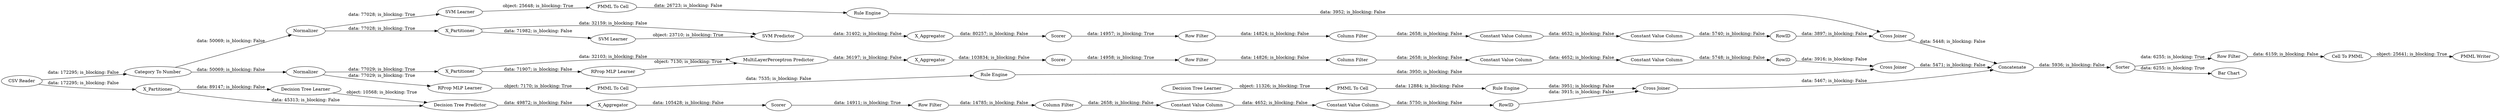 digraph {
	"-3229089307230640443_52" [label=Sorter]
	"-2442756171336591012_39" [label="Cross Joiner"]
	"-5588330303074814254_31" [label="Decision Tree Learner"]
	"4914456577680147628_38" [label="Cross Joiner"]
	"-5563817348109403464_35" [label="Rule Engine"]
	"-3229089307230640443_61" [label="PMML Writer"]
	"-2442756171336591012_7" [label=X_Aggregator]
	"-3229089307230640443_54" [label="Cell To PMML"]
	"5471071404666444481_293" [label=RowID]
	"5471071404666444481_9" [label="Row Filter"]
	"4914456577680147628_2" [label=X_Partitioner]
	"4914456577680147628_39" [label=Normalizer]
	"-5588330303074814254_2" [label=X_Partitioner]
	"-2442756171336591012_40" [label=Normalizer]
	"5031739509193835767_34" [label="Rule Engine"]
	"5471071404666444481_294" [label="Column Filter"]
	"827280612669691852_28" [label="PMML To Cell"]
	"-2442756171336591012_32" [label="SVM Predictor"]
	"-3376323789557529319_9" [label="Row Filter"]
	"-3376323789557529319_290" [label="Constant Value Column"]
	"-5588330303074814254_39" [label=Scorer]
	"-2442756171336591012_2" [label=X_Partitioner]
	"-5563817348109403464_33" [label="SVM Learner"]
	"-3229089307230640443_58" [label="Category To Number"]
	"2670888811775184608_290" [label="Constant Value Column"]
	"4914456577680147628_40" [label=Scorer]
	"827280612669691852_33" [label="Decision Tree Learner"]
	"-5563817348109403464_34" [label="PMML To Cell"]
	"-3229089307230640443_60" [label=Concatenate]
	"-2442756171336591012_31" [label="SVM Learner"]
	"5471071404666444481_292" [label="Constant Value Column"]
	"2670888811775184608_292" [label="Constant Value Column"]
	"-5588330303074814254_32" [label="Decision Tree Predictor"]
	"4914456577680147628_31" [label="RProp MLP Learner"]
	"-3229089307230640443_53" [label="Row Filter"]
	"827280612669691852_34" [label="Rule Engine"]
	"-3376323789557529319_294" [label="Column Filter"]
	"5031739509193835767_35" [label="RProp MLP Learner"]
	"4914456577680147628_7" [label=X_Aggregator]
	"2670888811775184608_293" [label=RowID]
	"-3229089307230640443_62" [label="CSV Reader"]
	"-2442756171336591012_41" [label=Scorer]
	"5471071404666444481_290" [label="Constant Value Column"]
	"-3229089307230640443_63" [label="Bar Chart"]
	"-3376323789557529319_292" [label="Constant Value Column"]
	"2670888811775184608_294" [label="Column Filter"]
	"4914456577680147628_32" [label="MultiLayerPerceptron Predictor"]
	"-5588330303074814254_7" [label=X_Aggregator]
	"2670888811775184608_9" [label="Row Filter"]
	"-5588330303074814254_38" [label="Cross Joiner"]
	"-3376323789557529319_293" [label=RowID]
	"5031739509193835767_22" [label="PMML To Cell"]
	"5471071404666444481_290" -> "5471071404666444481_292" [label="data: 4652; is_blocking: False"]
	"-3229089307230640443_60" -> "-3229089307230640443_52" [label="data: 5936; is_blocking: False"]
	"5471071404666444481_294" -> "5471071404666444481_290" [label="data: 2658; is_blocking: False"]
	"-2442756171336591012_7" -> "-2442756171336591012_41" [label="data: 80257; is_blocking: False"]
	"4914456577680147628_2" -> "4914456577680147628_32" [label="data: 32103; is_blocking: False"]
	"-2442756171336591012_40" -> "-2442756171336591012_2" [label="data: 77028; is_blocking: True"]
	"-3229089307230640443_52" -> "-3229089307230640443_53" [label="data: 6255; is_blocking: True"]
	"827280612669691852_28" -> "827280612669691852_34" [label="data: 12884; is_blocking: False"]
	"-2442756171336591012_41" -> "2670888811775184608_9" [label="data: 14957; is_blocking: True"]
	"-5588330303074814254_7" -> "-5588330303074814254_39" [label="data: 105428; is_blocking: False"]
	"-5588330303074814254_31" -> "-5588330303074814254_32" [label="object: 10568; is_blocking: True"]
	"-3376323789557529319_290" -> "-3376323789557529319_292" [label="data: 4652; is_blocking: False"]
	"2670888811775184608_293" -> "-2442756171336591012_39" [label="data: 3897; is_blocking: False"]
	"-5588330303074814254_2" -> "-5588330303074814254_32" [label="data: 45313; is_blocking: False"]
	"-3229089307230640443_58" -> "4914456577680147628_39" [label="data: 50069; is_blocking: False"]
	"5471071404666444481_9" -> "5471071404666444481_294" [label="data: 14826; is_blocking: False"]
	"-3376323789557529319_294" -> "-3376323789557529319_290" [label="data: 2658; is_blocking: False"]
	"4914456577680147628_38" -> "-3229089307230640443_60" [label="data: 5471; is_blocking: False"]
	"-3229089307230640443_62" -> "-5588330303074814254_2" [label="data: 172295; is_blocking: False"]
	"-3229089307230640443_62" -> "-3229089307230640443_58" [label="data: 172295; is_blocking: False"]
	"-2442756171336591012_31" -> "-2442756171336591012_32" [label="object: 23710; is_blocking: True"]
	"-5563817348109403464_33" -> "-5563817348109403464_34" [label="object: 25648; is_blocking: True"]
	"5031739509193835767_34" -> "4914456577680147628_38" [label="data: 3950; is_blocking: False"]
	"4914456577680147628_31" -> "4914456577680147628_32" [label="object: 7130; is_blocking: True"]
	"-3376323789557529319_293" -> "-5588330303074814254_38" [label="data: 3915; is_blocking: False"]
	"2670888811775184608_290" -> "2670888811775184608_292" [label="data: 4632; is_blocking: False"]
	"827280612669691852_34" -> "-5588330303074814254_38" [label="data: 3951; is_blocking: False"]
	"2670888811775184608_294" -> "2670888811775184608_290" [label="data: 2658; is_blocking: False"]
	"-2442756171336591012_39" -> "-3229089307230640443_60" [label="data: 5448; is_blocking: False"]
	"4914456577680147628_39" -> "4914456577680147628_2" [label="data: 77029; is_blocking: True"]
	"-3229089307230640443_58" -> "-2442756171336591012_40" [label="data: 50069; is_blocking: False"]
	"5031739509193835767_22" -> "5031739509193835767_34" [label="data: 7535; is_blocking: False"]
	"4914456577680147628_2" -> "4914456577680147628_31" [label="data: 71907; is_blocking: False"]
	"2670888811775184608_9" -> "2670888811775184608_294" [label="data: 14824; is_blocking: False"]
	"2670888811775184608_292" -> "2670888811775184608_293" [label="data: 5740; is_blocking: False"]
	"-3376323789557529319_9" -> "-3376323789557529319_294" [label="data: 14785; is_blocking: False"]
	"5471071404666444481_292" -> "5471071404666444481_293" [label="data: 5748; is_blocking: False"]
	"4914456577680147628_7" -> "4914456577680147628_40" [label="data: 103834; is_blocking: False"]
	"-2442756171336591012_2" -> "-2442756171336591012_31" [label="data: 71982; is_blocking: False"]
	"-2442756171336591012_40" -> "-5563817348109403464_33" [label="data: 77028; is_blocking: True"]
	"4914456577680147628_39" -> "5031739509193835767_35" [label="data: 77029; is_blocking: True"]
	"-3376323789557529319_292" -> "-3376323789557529319_293" [label="data: 5750; is_blocking: False"]
	"-5563817348109403464_35" -> "-2442756171336591012_39" [label="data: 3952; is_blocking: False"]
	"-3229089307230640443_52" -> "-3229089307230640443_63" [label="data: 6255; is_blocking: True"]
	"827280612669691852_33" -> "827280612669691852_28" [label="object: 11326; is_blocking: True"]
	"-3229089307230640443_53" -> "-3229089307230640443_54" [label="data: 6159; is_blocking: False"]
	"-2442756171336591012_2" -> "-2442756171336591012_32" [label="data: 32159; is_blocking: False"]
	"4914456577680147628_32" -> "4914456577680147628_7" [label="data: 36197; is_blocking: False"]
	"-3229089307230640443_54" -> "-3229089307230640443_61" [label="object: 25641; is_blocking: True"]
	"5471071404666444481_293" -> "4914456577680147628_38" [label="data: 3916; is_blocking: False"]
	"4914456577680147628_40" -> "5471071404666444481_9" [label="data: 14958; is_blocking: True"]
	"-5588330303074814254_39" -> "-3376323789557529319_9" [label="data: 14911; is_blocking: True"]
	"-2442756171336591012_32" -> "-2442756171336591012_7" [label="data: 31402; is_blocking: False"]
	"-5563817348109403464_34" -> "-5563817348109403464_35" [label="data: 26723; is_blocking: False"]
	"-5588330303074814254_32" -> "-5588330303074814254_7" [label="data: 49872; is_blocking: False"]
	"-5588330303074814254_38" -> "-3229089307230640443_60" [label="data: 5467; is_blocking: False"]
	"-5588330303074814254_2" -> "-5588330303074814254_31" [label="data: 89147; is_blocking: False"]
	"5031739509193835767_35" -> "5031739509193835767_22" [label="object: 7170; is_blocking: True"]
	rankdir=LR
}
